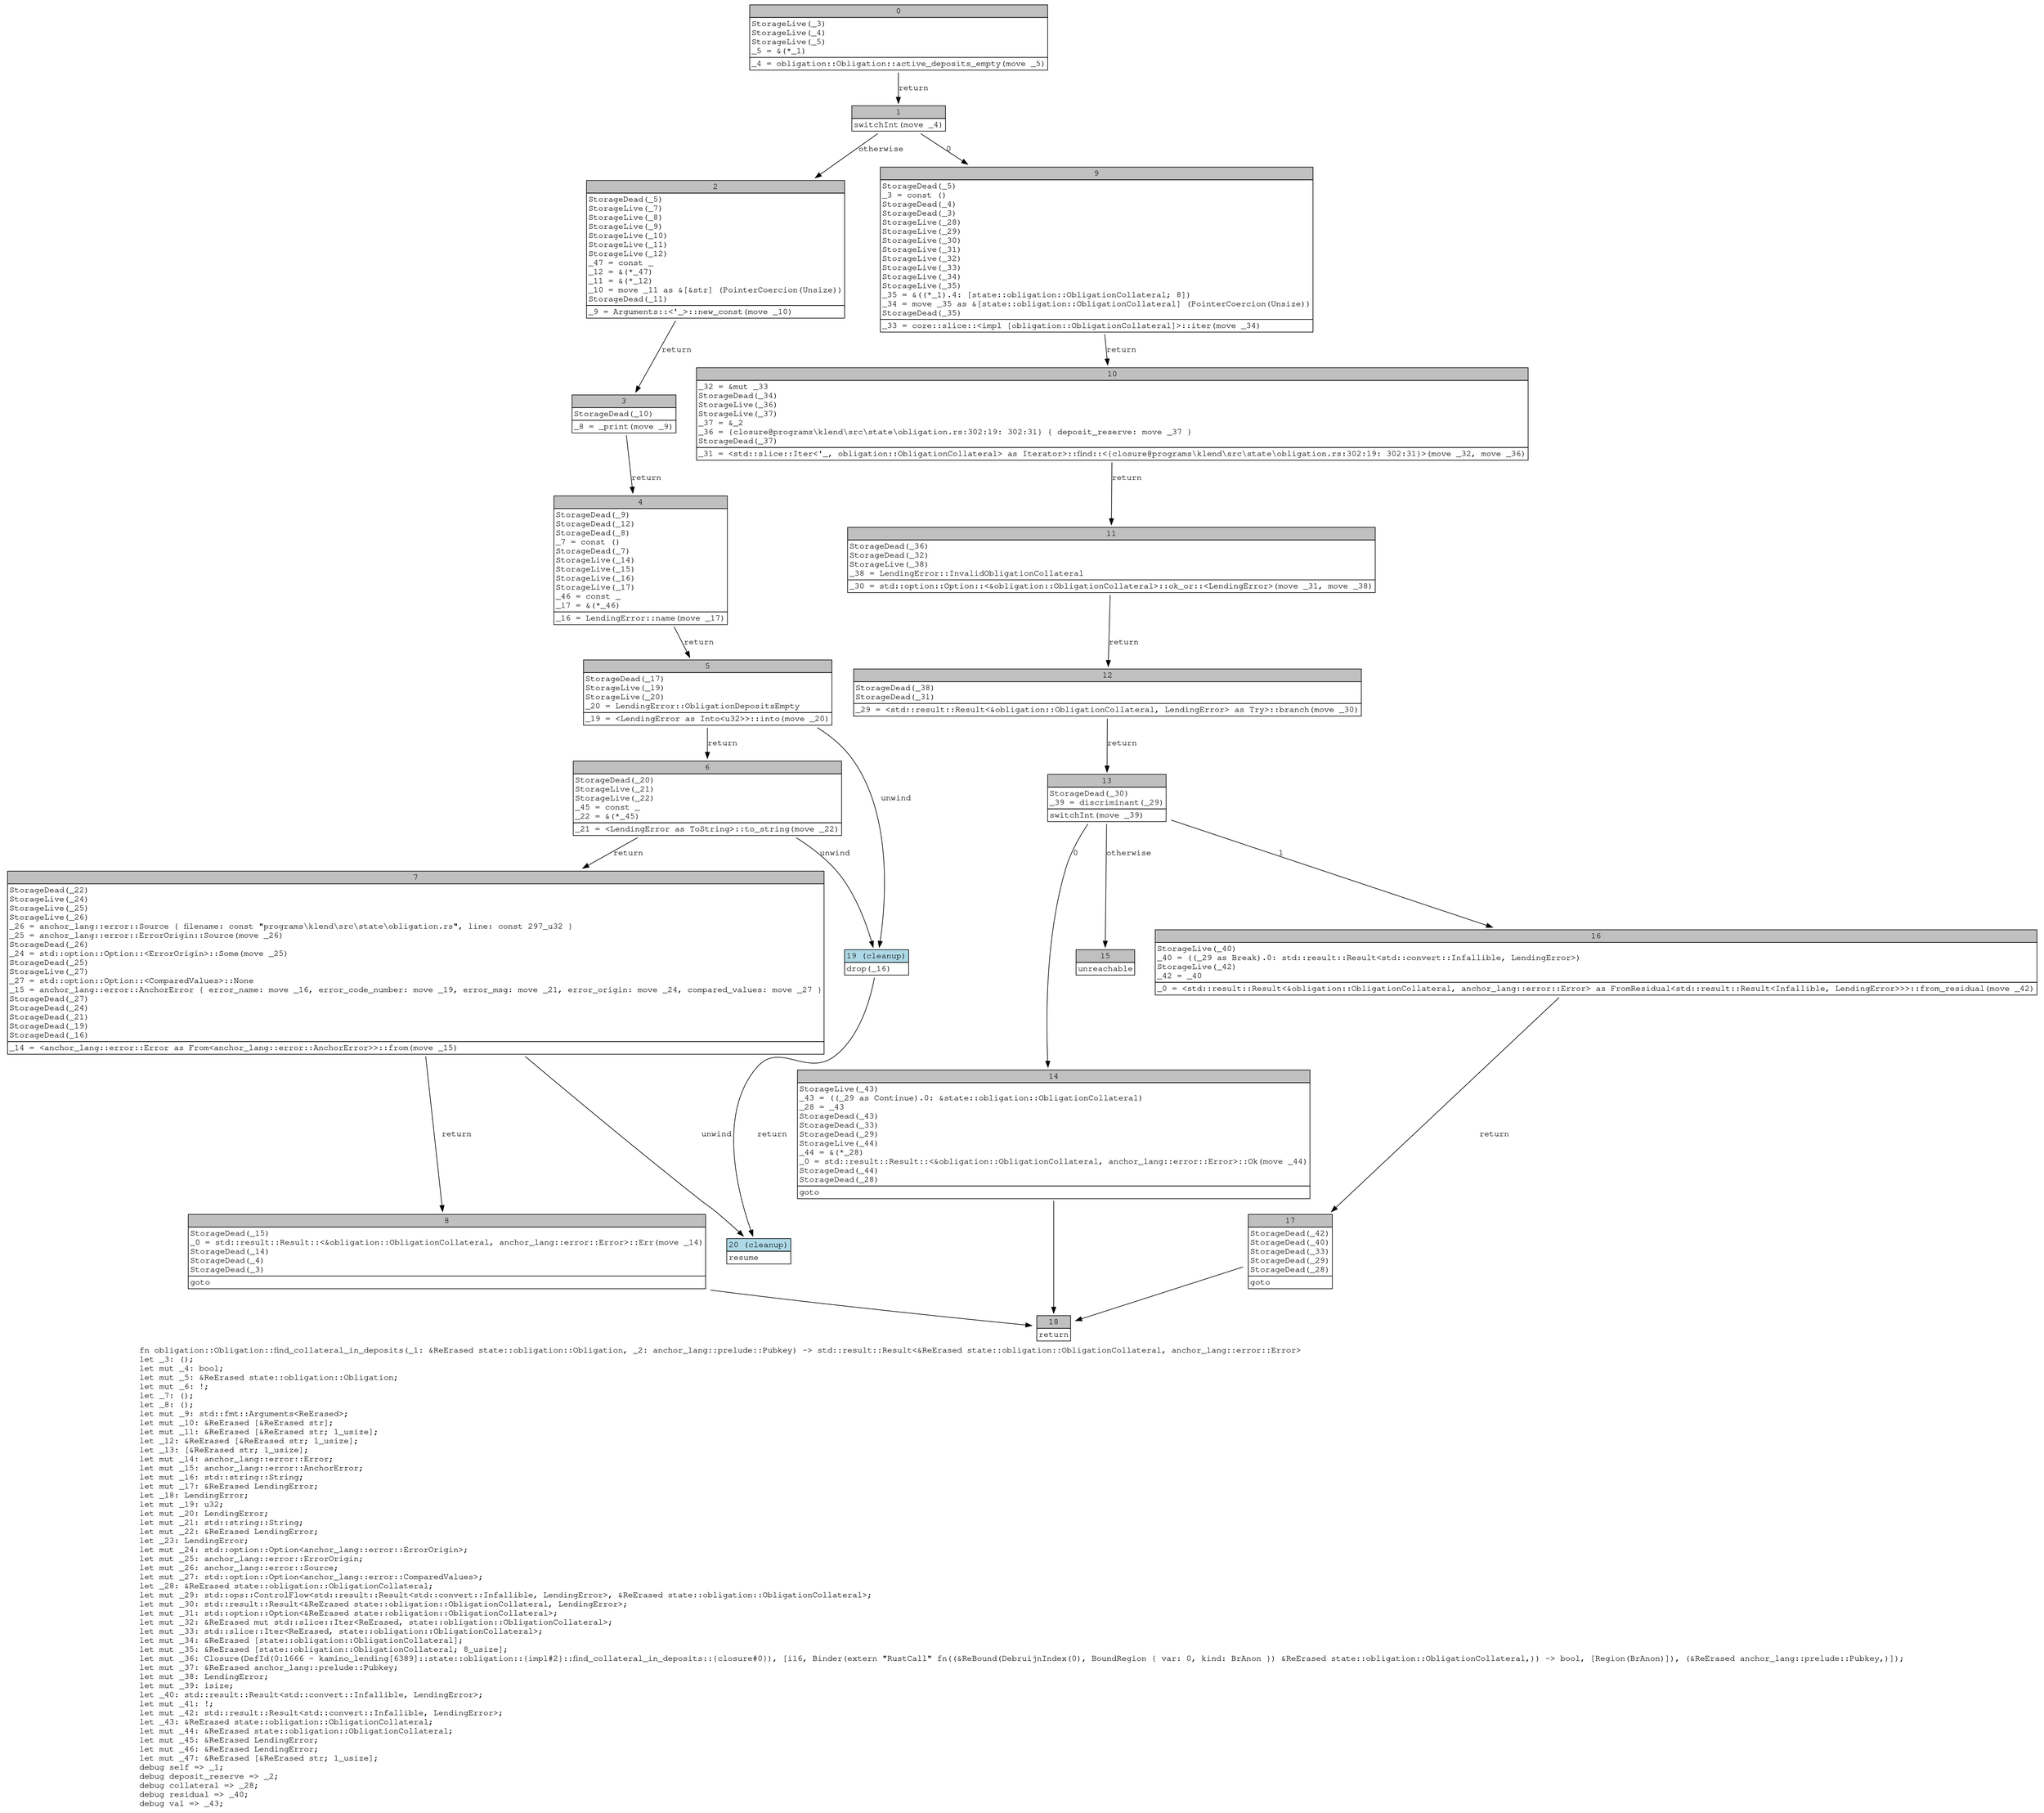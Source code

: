 digraph Mir_0_1665 {
    graph [fontname="Courier, monospace"];
    node [fontname="Courier, monospace"];
    edge [fontname="Courier, monospace"];
    label=<fn obligation::Obligation::find_collateral_in_deposits(_1: &amp;ReErased state::obligation::Obligation, _2: anchor_lang::prelude::Pubkey) -&gt; std::result::Result&lt;&amp;ReErased state::obligation::ObligationCollateral, anchor_lang::error::Error&gt;<br align="left"/>let _3: ();<br align="left"/>let mut _4: bool;<br align="left"/>let mut _5: &amp;ReErased state::obligation::Obligation;<br align="left"/>let mut _6: !;<br align="left"/>let _7: ();<br align="left"/>let _8: ();<br align="left"/>let mut _9: std::fmt::Arguments&lt;ReErased&gt;;<br align="left"/>let mut _10: &amp;ReErased [&amp;ReErased str];<br align="left"/>let mut _11: &amp;ReErased [&amp;ReErased str; 1_usize];<br align="left"/>let _12: &amp;ReErased [&amp;ReErased str; 1_usize];<br align="left"/>let _13: [&amp;ReErased str; 1_usize];<br align="left"/>let mut _14: anchor_lang::error::Error;<br align="left"/>let mut _15: anchor_lang::error::AnchorError;<br align="left"/>let mut _16: std::string::String;<br align="left"/>let mut _17: &amp;ReErased LendingError;<br align="left"/>let _18: LendingError;<br align="left"/>let mut _19: u32;<br align="left"/>let mut _20: LendingError;<br align="left"/>let mut _21: std::string::String;<br align="left"/>let mut _22: &amp;ReErased LendingError;<br align="left"/>let _23: LendingError;<br align="left"/>let mut _24: std::option::Option&lt;anchor_lang::error::ErrorOrigin&gt;;<br align="left"/>let mut _25: anchor_lang::error::ErrorOrigin;<br align="left"/>let mut _26: anchor_lang::error::Source;<br align="left"/>let mut _27: std::option::Option&lt;anchor_lang::error::ComparedValues&gt;;<br align="left"/>let _28: &amp;ReErased state::obligation::ObligationCollateral;<br align="left"/>let mut _29: std::ops::ControlFlow&lt;std::result::Result&lt;std::convert::Infallible, LendingError&gt;, &amp;ReErased state::obligation::ObligationCollateral&gt;;<br align="left"/>let mut _30: std::result::Result&lt;&amp;ReErased state::obligation::ObligationCollateral, LendingError&gt;;<br align="left"/>let mut _31: std::option::Option&lt;&amp;ReErased state::obligation::ObligationCollateral&gt;;<br align="left"/>let mut _32: &amp;ReErased mut std::slice::Iter&lt;ReErased, state::obligation::ObligationCollateral&gt;;<br align="left"/>let mut _33: std::slice::Iter&lt;ReErased, state::obligation::ObligationCollateral&gt;;<br align="left"/>let mut _34: &amp;ReErased [state::obligation::ObligationCollateral];<br align="left"/>let mut _35: &amp;ReErased [state::obligation::ObligationCollateral; 8_usize];<br align="left"/>let mut _36: Closure(DefId(0:1666 ~ kamino_lending[6389]::state::obligation::{impl#2}::find_collateral_in_deposits::{closure#0}), [i16, Binder(extern &quot;RustCall&quot; fn((&amp;ReBound(DebruijnIndex(0), BoundRegion { var: 0, kind: BrAnon }) &amp;ReErased state::obligation::ObligationCollateral,)) -&gt; bool, [Region(BrAnon)]), (&amp;ReErased anchor_lang::prelude::Pubkey,)]);<br align="left"/>let mut _37: &amp;ReErased anchor_lang::prelude::Pubkey;<br align="left"/>let mut _38: LendingError;<br align="left"/>let mut _39: isize;<br align="left"/>let _40: std::result::Result&lt;std::convert::Infallible, LendingError&gt;;<br align="left"/>let mut _41: !;<br align="left"/>let mut _42: std::result::Result&lt;std::convert::Infallible, LendingError&gt;;<br align="left"/>let _43: &amp;ReErased state::obligation::ObligationCollateral;<br align="left"/>let mut _44: &amp;ReErased state::obligation::ObligationCollateral;<br align="left"/>let mut _45: &amp;ReErased LendingError;<br align="left"/>let mut _46: &amp;ReErased LendingError;<br align="left"/>let mut _47: &amp;ReErased [&amp;ReErased str; 1_usize];<br align="left"/>debug self =&gt; _1;<br align="left"/>debug deposit_reserve =&gt; _2;<br align="left"/>debug collateral =&gt; _28;<br align="left"/>debug residual =&gt; _40;<br align="left"/>debug val =&gt; _43;<br align="left"/>>;
    bb0__0_1665 [shape="none", label=<<table border="0" cellborder="1" cellspacing="0"><tr><td bgcolor="gray" align="center" colspan="1">0</td></tr><tr><td align="left" balign="left">StorageLive(_3)<br/>StorageLive(_4)<br/>StorageLive(_5)<br/>_5 = &amp;(*_1)<br/></td></tr><tr><td align="left">_4 = obligation::Obligation::active_deposits_empty(move _5)</td></tr></table>>];
    bb1__0_1665 [shape="none", label=<<table border="0" cellborder="1" cellspacing="0"><tr><td bgcolor="gray" align="center" colspan="1">1</td></tr><tr><td align="left">switchInt(move _4)</td></tr></table>>];
    bb2__0_1665 [shape="none", label=<<table border="0" cellborder="1" cellspacing="0"><tr><td bgcolor="gray" align="center" colspan="1">2</td></tr><tr><td align="left" balign="left">StorageDead(_5)<br/>StorageLive(_7)<br/>StorageLive(_8)<br/>StorageLive(_9)<br/>StorageLive(_10)<br/>StorageLive(_11)<br/>StorageLive(_12)<br/>_47 = const _<br/>_12 = &amp;(*_47)<br/>_11 = &amp;(*_12)<br/>_10 = move _11 as &amp;[&amp;str] (PointerCoercion(Unsize))<br/>StorageDead(_11)<br/></td></tr><tr><td align="left">_9 = Arguments::&lt;'_&gt;::new_const(move _10)</td></tr></table>>];
    bb3__0_1665 [shape="none", label=<<table border="0" cellborder="1" cellspacing="0"><tr><td bgcolor="gray" align="center" colspan="1">3</td></tr><tr><td align="left" balign="left">StorageDead(_10)<br/></td></tr><tr><td align="left">_8 = _print(move _9)</td></tr></table>>];
    bb4__0_1665 [shape="none", label=<<table border="0" cellborder="1" cellspacing="0"><tr><td bgcolor="gray" align="center" colspan="1">4</td></tr><tr><td align="left" balign="left">StorageDead(_9)<br/>StorageDead(_12)<br/>StorageDead(_8)<br/>_7 = const ()<br/>StorageDead(_7)<br/>StorageLive(_14)<br/>StorageLive(_15)<br/>StorageLive(_16)<br/>StorageLive(_17)<br/>_46 = const _<br/>_17 = &amp;(*_46)<br/></td></tr><tr><td align="left">_16 = LendingError::name(move _17)</td></tr></table>>];
    bb5__0_1665 [shape="none", label=<<table border="0" cellborder="1" cellspacing="0"><tr><td bgcolor="gray" align="center" colspan="1">5</td></tr><tr><td align="left" balign="left">StorageDead(_17)<br/>StorageLive(_19)<br/>StorageLive(_20)<br/>_20 = LendingError::ObligationDepositsEmpty<br/></td></tr><tr><td align="left">_19 = &lt;LendingError as Into&lt;u32&gt;&gt;::into(move _20)</td></tr></table>>];
    bb6__0_1665 [shape="none", label=<<table border="0" cellborder="1" cellspacing="0"><tr><td bgcolor="gray" align="center" colspan="1">6</td></tr><tr><td align="left" balign="left">StorageDead(_20)<br/>StorageLive(_21)<br/>StorageLive(_22)<br/>_45 = const _<br/>_22 = &amp;(*_45)<br/></td></tr><tr><td align="left">_21 = &lt;LendingError as ToString&gt;::to_string(move _22)</td></tr></table>>];
    bb7__0_1665 [shape="none", label=<<table border="0" cellborder="1" cellspacing="0"><tr><td bgcolor="gray" align="center" colspan="1">7</td></tr><tr><td align="left" balign="left">StorageDead(_22)<br/>StorageLive(_24)<br/>StorageLive(_25)<br/>StorageLive(_26)<br/>_26 = anchor_lang::error::Source { filename: const &quot;programs\\klend\\src\\state\\obligation.rs&quot;, line: const 297_u32 }<br/>_25 = anchor_lang::error::ErrorOrigin::Source(move _26)<br/>StorageDead(_26)<br/>_24 = std::option::Option::&lt;ErrorOrigin&gt;::Some(move _25)<br/>StorageDead(_25)<br/>StorageLive(_27)<br/>_27 = std::option::Option::&lt;ComparedValues&gt;::None<br/>_15 = anchor_lang::error::AnchorError { error_name: move _16, error_code_number: move _19, error_msg: move _21, error_origin: move _24, compared_values: move _27 }<br/>StorageDead(_27)<br/>StorageDead(_24)<br/>StorageDead(_21)<br/>StorageDead(_19)<br/>StorageDead(_16)<br/></td></tr><tr><td align="left">_14 = &lt;anchor_lang::error::Error as From&lt;anchor_lang::error::AnchorError&gt;&gt;::from(move _15)</td></tr></table>>];
    bb8__0_1665 [shape="none", label=<<table border="0" cellborder="1" cellspacing="0"><tr><td bgcolor="gray" align="center" colspan="1">8</td></tr><tr><td align="left" balign="left">StorageDead(_15)<br/>_0 = std::result::Result::&lt;&amp;obligation::ObligationCollateral, anchor_lang::error::Error&gt;::Err(move _14)<br/>StorageDead(_14)<br/>StorageDead(_4)<br/>StorageDead(_3)<br/></td></tr><tr><td align="left">goto</td></tr></table>>];
    bb9__0_1665 [shape="none", label=<<table border="0" cellborder="1" cellspacing="0"><tr><td bgcolor="gray" align="center" colspan="1">9</td></tr><tr><td align="left" balign="left">StorageDead(_5)<br/>_3 = const ()<br/>StorageDead(_4)<br/>StorageDead(_3)<br/>StorageLive(_28)<br/>StorageLive(_29)<br/>StorageLive(_30)<br/>StorageLive(_31)<br/>StorageLive(_32)<br/>StorageLive(_33)<br/>StorageLive(_34)<br/>StorageLive(_35)<br/>_35 = &amp;((*_1).4: [state::obligation::ObligationCollateral; 8])<br/>_34 = move _35 as &amp;[state::obligation::ObligationCollateral] (PointerCoercion(Unsize))<br/>StorageDead(_35)<br/></td></tr><tr><td align="left">_33 = core::slice::&lt;impl [obligation::ObligationCollateral]&gt;::iter(move _34)</td></tr></table>>];
    bb10__0_1665 [shape="none", label=<<table border="0" cellborder="1" cellspacing="0"><tr><td bgcolor="gray" align="center" colspan="1">10</td></tr><tr><td align="left" balign="left">_32 = &amp;mut _33<br/>StorageDead(_34)<br/>StorageLive(_36)<br/>StorageLive(_37)<br/>_37 = &amp;_2<br/>_36 = {closure@programs\klend\src\state\obligation.rs:302:19: 302:31} { deposit_reserve: move _37 }<br/>StorageDead(_37)<br/></td></tr><tr><td align="left">_31 = &lt;std::slice::Iter&lt;'_, obligation::ObligationCollateral&gt; as Iterator&gt;::find::&lt;{closure@programs\klend\src\state\obligation.rs:302:19: 302:31}&gt;(move _32, move _36)</td></tr></table>>];
    bb11__0_1665 [shape="none", label=<<table border="0" cellborder="1" cellspacing="0"><tr><td bgcolor="gray" align="center" colspan="1">11</td></tr><tr><td align="left" balign="left">StorageDead(_36)<br/>StorageDead(_32)<br/>StorageLive(_38)<br/>_38 = LendingError::InvalidObligationCollateral<br/></td></tr><tr><td align="left">_30 = std::option::Option::&lt;&amp;obligation::ObligationCollateral&gt;::ok_or::&lt;LendingError&gt;(move _31, move _38)</td></tr></table>>];
    bb12__0_1665 [shape="none", label=<<table border="0" cellborder="1" cellspacing="0"><tr><td bgcolor="gray" align="center" colspan="1">12</td></tr><tr><td align="left" balign="left">StorageDead(_38)<br/>StorageDead(_31)<br/></td></tr><tr><td align="left">_29 = &lt;std::result::Result&lt;&amp;obligation::ObligationCollateral, LendingError&gt; as Try&gt;::branch(move _30)</td></tr></table>>];
    bb13__0_1665 [shape="none", label=<<table border="0" cellborder="1" cellspacing="0"><tr><td bgcolor="gray" align="center" colspan="1">13</td></tr><tr><td align="left" balign="left">StorageDead(_30)<br/>_39 = discriminant(_29)<br/></td></tr><tr><td align="left">switchInt(move _39)</td></tr></table>>];
    bb14__0_1665 [shape="none", label=<<table border="0" cellborder="1" cellspacing="0"><tr><td bgcolor="gray" align="center" colspan="1">14</td></tr><tr><td align="left" balign="left">StorageLive(_43)<br/>_43 = ((_29 as Continue).0: &amp;state::obligation::ObligationCollateral)<br/>_28 = _43<br/>StorageDead(_43)<br/>StorageDead(_33)<br/>StorageDead(_29)<br/>StorageLive(_44)<br/>_44 = &amp;(*_28)<br/>_0 = std::result::Result::&lt;&amp;obligation::ObligationCollateral, anchor_lang::error::Error&gt;::Ok(move _44)<br/>StorageDead(_44)<br/>StorageDead(_28)<br/></td></tr><tr><td align="left">goto</td></tr></table>>];
    bb15__0_1665 [shape="none", label=<<table border="0" cellborder="1" cellspacing="0"><tr><td bgcolor="gray" align="center" colspan="1">15</td></tr><tr><td align="left">unreachable</td></tr></table>>];
    bb16__0_1665 [shape="none", label=<<table border="0" cellborder="1" cellspacing="0"><tr><td bgcolor="gray" align="center" colspan="1">16</td></tr><tr><td align="left" balign="left">StorageLive(_40)<br/>_40 = ((_29 as Break).0: std::result::Result&lt;std::convert::Infallible, LendingError&gt;)<br/>StorageLive(_42)<br/>_42 = _40<br/></td></tr><tr><td align="left">_0 = &lt;std::result::Result&lt;&amp;obligation::ObligationCollateral, anchor_lang::error::Error&gt; as FromResidual&lt;std::result::Result&lt;Infallible, LendingError&gt;&gt;&gt;::from_residual(move _42)</td></tr></table>>];
    bb17__0_1665 [shape="none", label=<<table border="0" cellborder="1" cellspacing="0"><tr><td bgcolor="gray" align="center" colspan="1">17</td></tr><tr><td align="left" balign="left">StorageDead(_42)<br/>StorageDead(_40)<br/>StorageDead(_33)<br/>StorageDead(_29)<br/>StorageDead(_28)<br/></td></tr><tr><td align="left">goto</td></tr></table>>];
    bb18__0_1665 [shape="none", label=<<table border="0" cellborder="1" cellspacing="0"><tr><td bgcolor="gray" align="center" colspan="1">18</td></tr><tr><td align="left">return</td></tr></table>>];
    bb19__0_1665 [shape="none", label=<<table border="0" cellborder="1" cellspacing="0"><tr><td bgcolor="lightblue" align="center" colspan="1">19 (cleanup)</td></tr><tr><td align="left">drop(_16)</td></tr></table>>];
    bb20__0_1665 [shape="none", label=<<table border="0" cellborder="1" cellspacing="0"><tr><td bgcolor="lightblue" align="center" colspan="1">20 (cleanup)</td></tr><tr><td align="left">resume</td></tr></table>>];
    bb0__0_1665 -> bb1__0_1665 [label="return"];
    bb1__0_1665 -> bb9__0_1665 [label="0"];
    bb1__0_1665 -> bb2__0_1665 [label="otherwise"];
    bb2__0_1665 -> bb3__0_1665 [label="return"];
    bb3__0_1665 -> bb4__0_1665 [label="return"];
    bb4__0_1665 -> bb5__0_1665 [label="return"];
    bb5__0_1665 -> bb6__0_1665 [label="return"];
    bb5__0_1665 -> bb19__0_1665 [label="unwind"];
    bb6__0_1665 -> bb7__0_1665 [label="return"];
    bb6__0_1665 -> bb19__0_1665 [label="unwind"];
    bb7__0_1665 -> bb8__0_1665 [label="return"];
    bb7__0_1665 -> bb20__0_1665 [label="unwind"];
    bb8__0_1665 -> bb18__0_1665 [label=""];
    bb9__0_1665 -> bb10__0_1665 [label="return"];
    bb10__0_1665 -> bb11__0_1665 [label="return"];
    bb11__0_1665 -> bb12__0_1665 [label="return"];
    bb12__0_1665 -> bb13__0_1665 [label="return"];
    bb13__0_1665 -> bb14__0_1665 [label="0"];
    bb13__0_1665 -> bb16__0_1665 [label="1"];
    bb13__0_1665 -> bb15__0_1665 [label="otherwise"];
    bb14__0_1665 -> bb18__0_1665 [label=""];
    bb16__0_1665 -> bb17__0_1665 [label="return"];
    bb17__0_1665 -> bb18__0_1665 [label=""];
    bb19__0_1665 -> bb20__0_1665 [label="return"];
}
